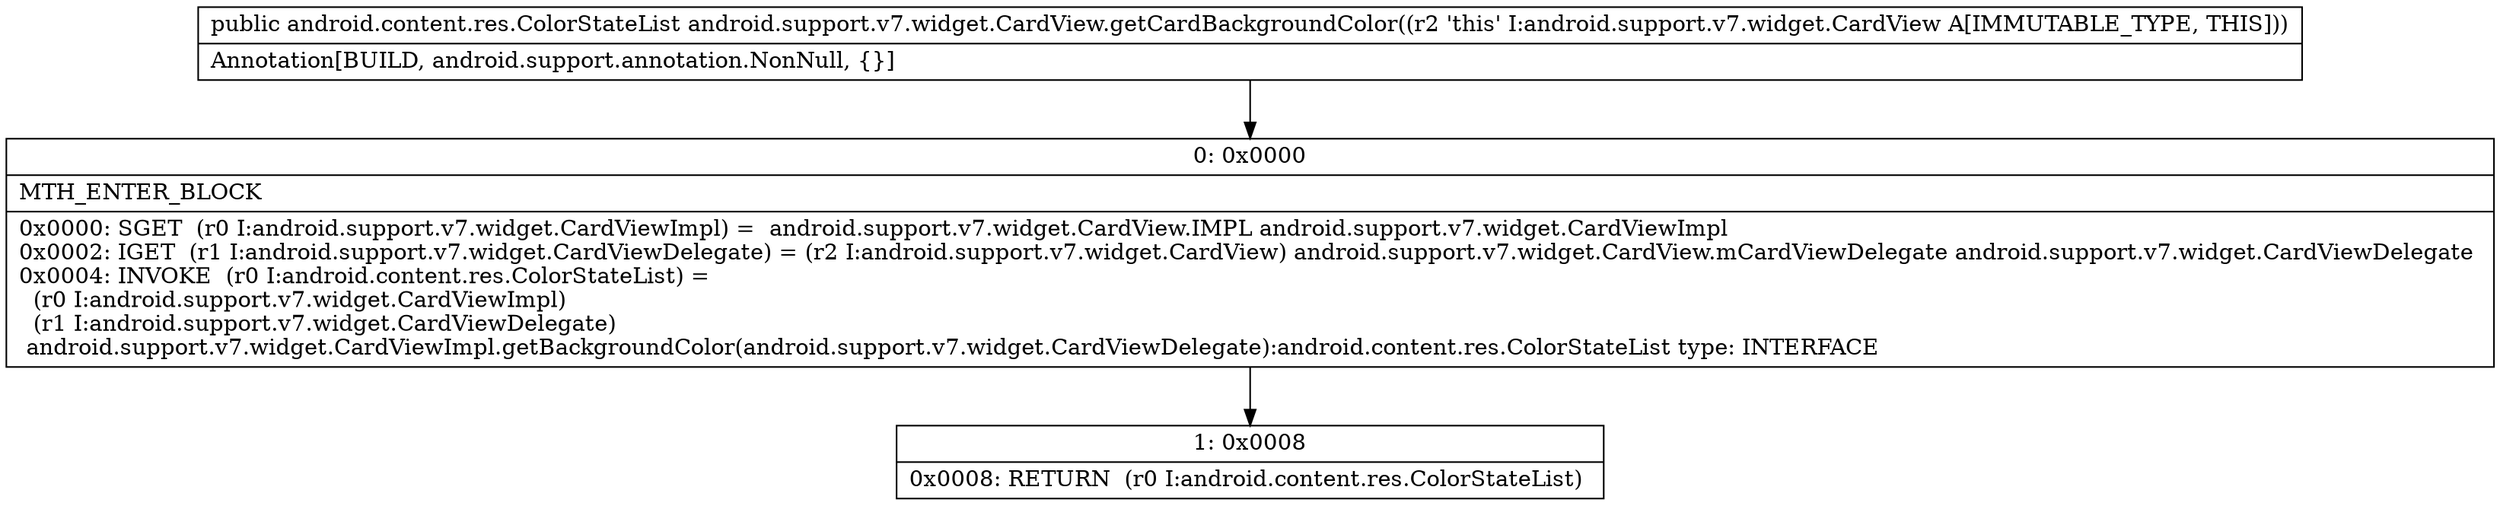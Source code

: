 digraph "CFG forandroid.support.v7.widget.CardView.getCardBackgroundColor()Landroid\/content\/res\/ColorStateList;" {
Node_0 [shape=record,label="{0\:\ 0x0000|MTH_ENTER_BLOCK\l|0x0000: SGET  (r0 I:android.support.v7.widget.CardViewImpl) =  android.support.v7.widget.CardView.IMPL android.support.v7.widget.CardViewImpl \l0x0002: IGET  (r1 I:android.support.v7.widget.CardViewDelegate) = (r2 I:android.support.v7.widget.CardView) android.support.v7.widget.CardView.mCardViewDelegate android.support.v7.widget.CardViewDelegate \l0x0004: INVOKE  (r0 I:android.content.res.ColorStateList) = \l  (r0 I:android.support.v7.widget.CardViewImpl)\l  (r1 I:android.support.v7.widget.CardViewDelegate)\l android.support.v7.widget.CardViewImpl.getBackgroundColor(android.support.v7.widget.CardViewDelegate):android.content.res.ColorStateList type: INTERFACE \l}"];
Node_1 [shape=record,label="{1\:\ 0x0008|0x0008: RETURN  (r0 I:android.content.res.ColorStateList) \l}"];
MethodNode[shape=record,label="{public android.content.res.ColorStateList android.support.v7.widget.CardView.getCardBackgroundColor((r2 'this' I:android.support.v7.widget.CardView A[IMMUTABLE_TYPE, THIS]))  | Annotation[BUILD, android.support.annotation.NonNull, \{\}]\l}"];
MethodNode -> Node_0;
Node_0 -> Node_1;
}

